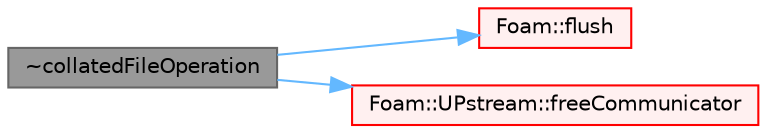 digraph "~collatedFileOperation"
{
 // LATEX_PDF_SIZE
  bgcolor="transparent";
  edge [fontname=Helvetica,fontsize=10,labelfontname=Helvetica,labelfontsize=10];
  node [fontname=Helvetica,fontsize=10,shape=box,height=0.2,width=0.4];
  rankdir="LR";
  Node1 [id="Node000001",label="~collatedFileOperation",height=0.2,width=0.4,color="gray40", fillcolor="grey60", style="filled", fontcolor="black",tooltip=" "];
  Node1 -> Node2 [id="edge1_Node000001_Node000002",color="steelblue1",style="solid",tooltip=" "];
  Node2 [id="Node000002",label="Foam::flush",height=0.2,width=0.4,color="red", fillcolor="#FFF0F0", style="filled",URL="$namespaceFoam.html#aeba91f9c63b01afa501f15950f470cc0",tooltip=" "];
  Node1 -> Node5 [id="edge2_Node000001_Node000005",color="steelblue1",style="solid",tooltip=" "];
  Node5 [id="Node000005",label="Foam::UPstream::freeCommunicator",height=0.2,width=0.4,color="red", fillcolor="#FFF0F0", style="filled",URL="$classFoam_1_1UPstream.html#aeefcb84b0e8b96a422243dbf89108773",tooltip=" "];
}
